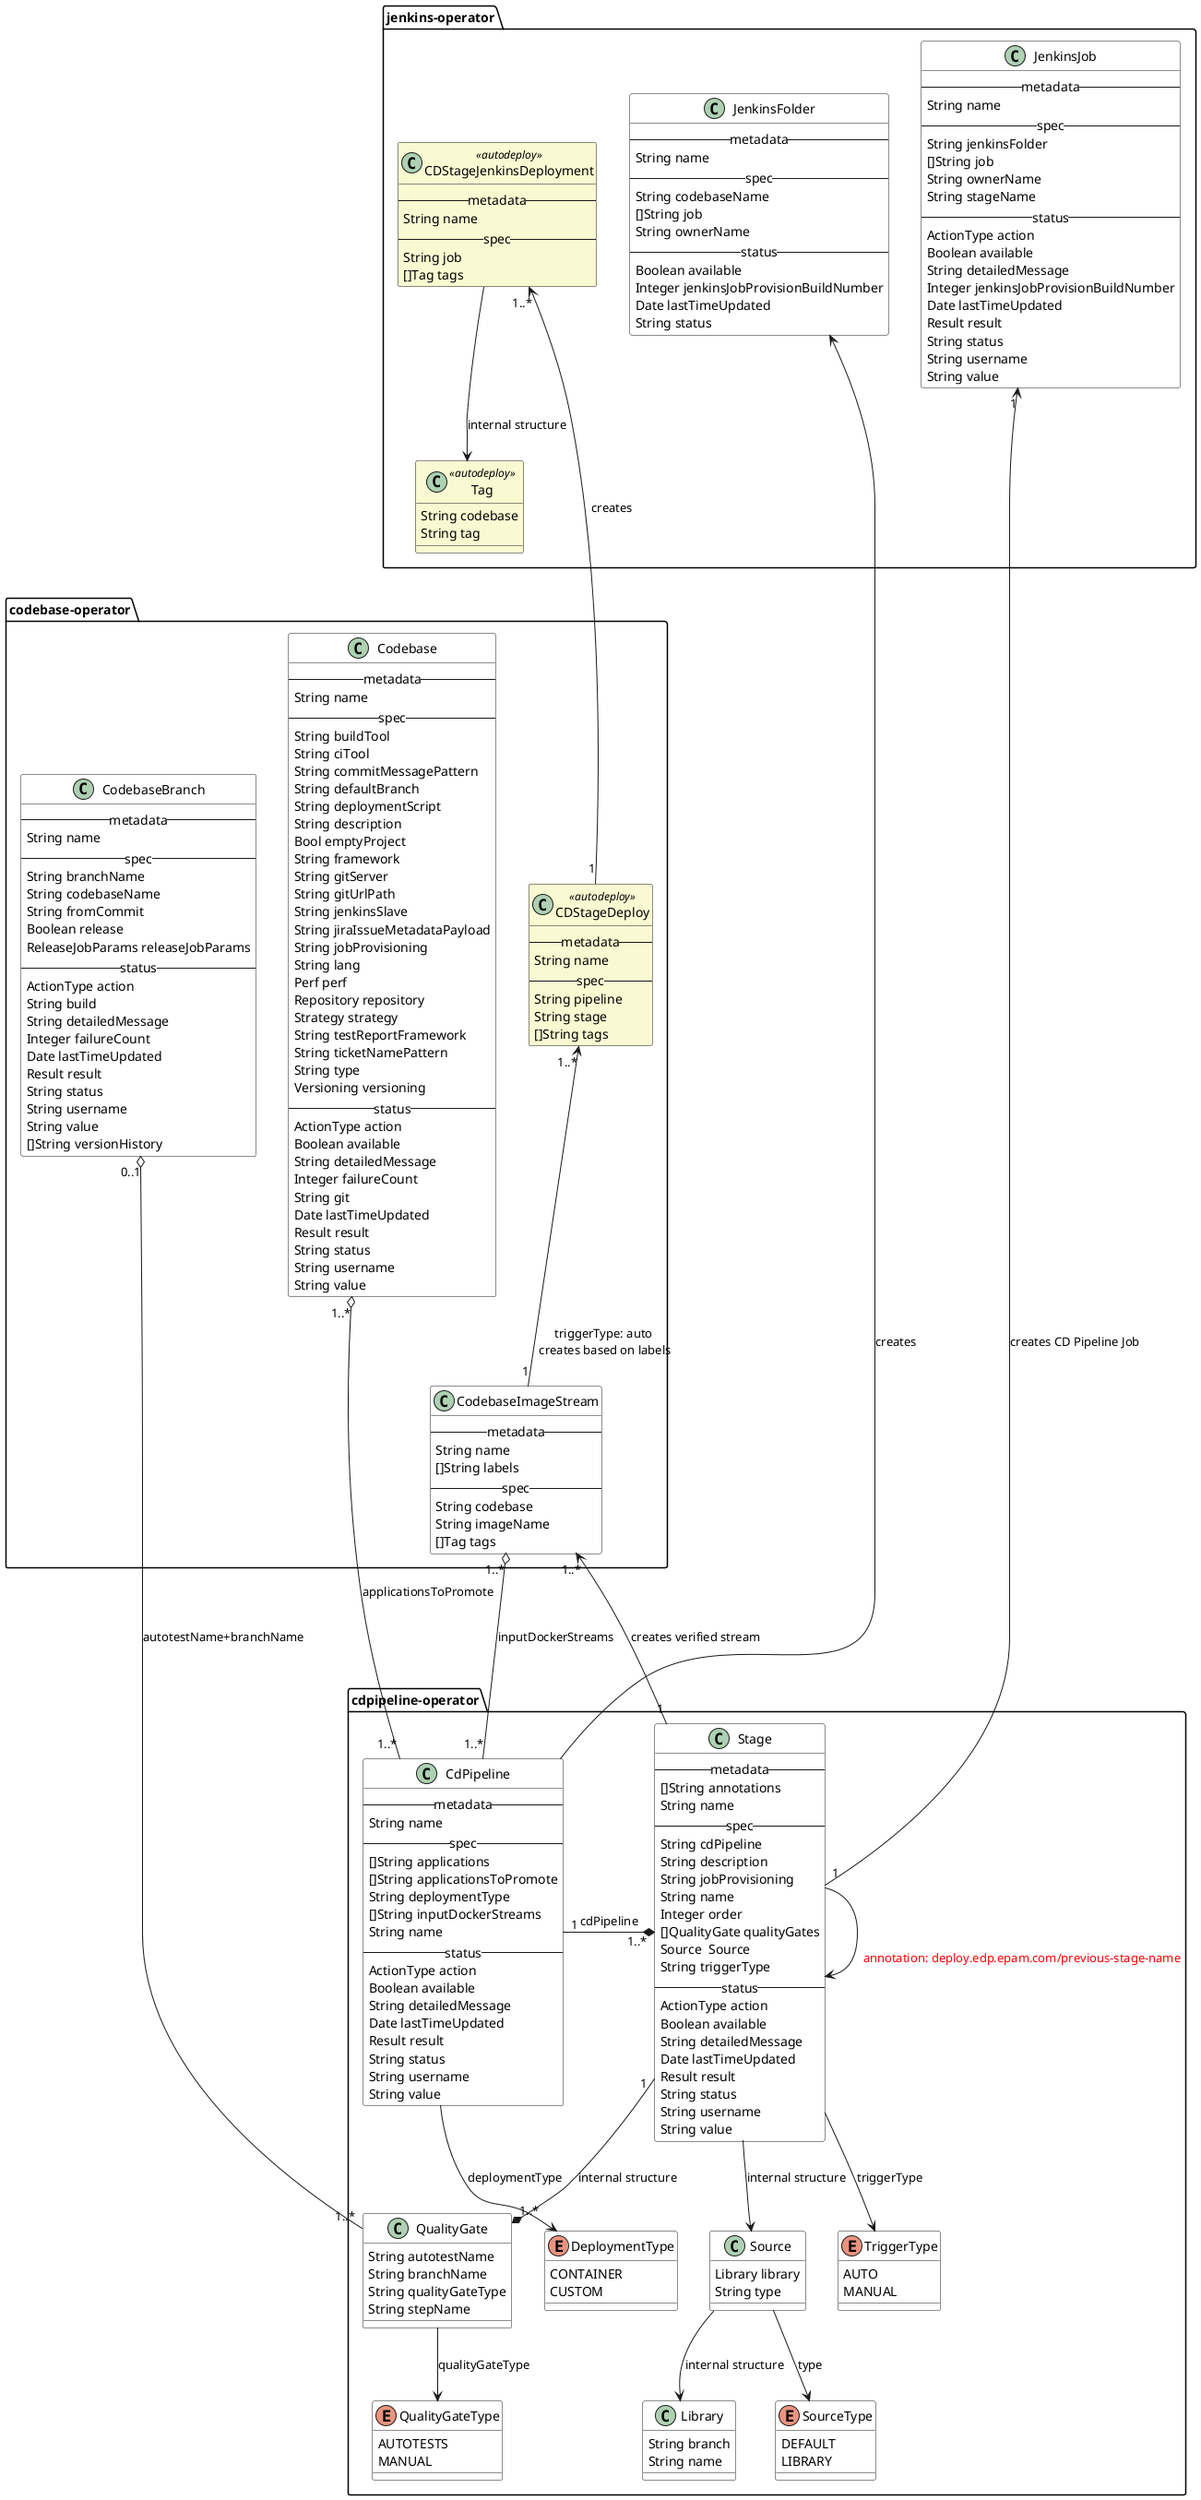 @startuml cdpipeline-operator

skinparam class {
    BackgroundColor #white
    BackgroundColor<<autodeploy>> LightGoldenRodYellow
    BackgroundColor<<tbd>> Khaki
}

package cdpipeline-operator {
    class CdPipeline {
        -- metadata --
        String name
        -- spec --
        []String applications
        []String applicationsToPromote
        String deploymentType
        []String inputDockerStreams
        String name
        -- status --
        ActionType action
        Boolean available
        String detailedMessage
        Date lastTimeUpdated
        Result result
        String status
        String username
        String value
    }

    CdPipeline "1" -l-* "1..*" Stage : cdPipeline

    enum DeploymentType {
        CONTAINER
        CUSTOM
    }

    CdPipeline --> DeploymentType : deploymentType

    class Stage {
        -- metadata --
        []String annotations
        String name
        -- spec --
        String cdPipeline
        String description
        String jobProvisioning
        String name
        Integer order
        []QualityGate qualityGates
        Source  Source
        String triggerType
        -- status --
        ActionType action
        Boolean available
        String detailedMessage
        Date lastTimeUpdated
        Result result
        String status
        String username
        String value
    }

    Stage "1" --* "1..*" QualityGate : internal structure
    class QualityGate  {
        String autotestName
        String branchName
        String qualityGateType
        String stepName
    }

    QualityGate --> QualityGateType : qualityGateType
    enum QualityGateType {
        AUTOTESTS
        MANUAL
    }

    Stage --> Source : internal structure
    class Source {
        Library library
        String type
    }
    Source --> SourceType : type
    enum SourceType {
        DEFAULT
        LIBRARY
    }
    Source --> Library : internal structure
    class Library {
        String branch
        String name
    }

    Stage --> Stage : \n\n\n<color red>annotation: deploy.edp.epam.com/previous-stage-name</color>

    enum TriggerType {
        AUTO
        MANUAL
    }
    Stage --> TriggerType : triggerType
}

package codebase-operator {
    class Codebase {
        -- metadata --
        String name
        -- spec --
        String buildTool
        String ciTool
        String commitMessagePattern
        String defaultBranch
        String deploymentScript
        String description
        Bool emptyProject
        String framework
        String gitServer
        String gitUrlPath
        String jenkinsSlave
        String jiraIssueMetadataPayload
        String jobProvisioning
        String lang
        Perf perf
        Repository repository
        Strategy strategy
        String testReportFramework
        String ticketNamePattern
        String type
        Versioning versioning
        -- status --
        ActionType action
        Boolean available
        String detailedMessage
        Integer failureCount
        String git
        Date lastTimeUpdated
        Result result
        String status
        String username
        String value
    }

    class CodebaseBranch {
        -- metadata --
        String name
        -- spec --
        String branchName
        String codebaseName
        String fromCommit
        Boolean release
        ReleaseJobParams releaseJobParams
        -- status --
        ActionType action
        String build
        String detailedMessage
        Integer failureCount
        Date lastTimeUpdated
        Result result
        String status
        String username
        String value
        []String versionHistory
    }

    class CDStageDeploy <<autodeploy>>{
        -- metadata --
        String name
        -- spec --
        String pipeline
        String stage
        []String tags
    }

    class CodebaseImageStream {
        -- metadata --
        String name
        []String labels
        -- spec --
        String codebase
        String imageName
        []Tag tags
    }
}

package jenkins-operator {
    class JenkinsFolder {
        -- metadata --
        String name
        -- spec --
        String codebaseName
        []String job
        String ownerName
        -- status --
        Boolean available
        Integer jenkinsJobProvisionBuildNumber
        Date lastTimeUpdated
        String status
    }

    class JenkinsJob {
        -- metadata --
        String name
        -- spec --
        String jenkinsFolder
        []String job
        String ownerName
        String stageName
        -- status --
        ActionType action
        Boolean available
        String detailedMessage
        Integer jenkinsJobProvisionBuildNumber
        Date lastTimeUpdated
        Result result
        String status
        String username
        String value
    }

    class CDStageJenkinsDeployment <<autodeploy>>{
        -- metadata --
        String name
        -- spec --
        String job
        []Tag tags
    }

    CDStageJenkinsDeployment --> Tag : internal structure
    class Tag <<autodeploy>>{
        String codebase
        String tag
    }
}

JenkinsFolder <-- CdPipeline : "creates"
Codebase "1..*" o--- "1..*" CdPipeline : applicationsToPromote
CodebaseImageStream "1..*" o--- "1..*" CdPipeline : inputDockerStreams
CodebaseBranch "0..1" o--- "1..*" QualityGate : autotestName+branchName
JenkinsJob "1" <-- "1" Stage : creates CD Pipeline Job
CodebaseImageStream "1..*" <-- "1" Stage : creates verified stream
CDStageDeploy "1..*" <-- "1" CodebaseImageStream : triggerType: auto\n creates based on labels
CDStageJenkinsDeployment "1..*" <-=- "1" CDStageDeploy : creates

@enduml
